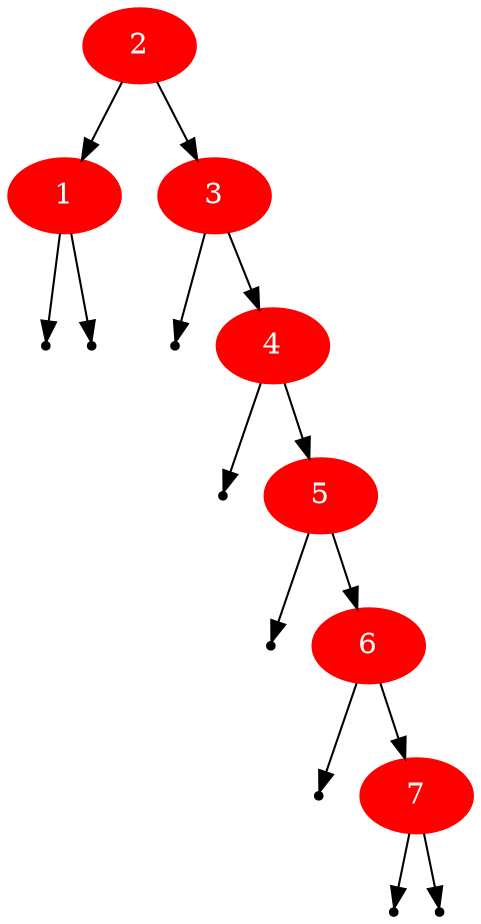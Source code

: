 digraph G {
node [style=filled, fontcolor=white];2 [color=red];
1 [color=red];
null0[shape=point]
1 -> null0;
null1[shape=point]
1 -> null1;
2 -> 1;
3 [color=red];
null2[shape=point]
3 -> null2;
4 [color=red];
null3[shape=point]
4 -> null3;
5 [color=red];
null4[shape=point]
5 -> null4;
6 [color=red];
null5[shape=point]
6 -> null5;
7 [color=red];
null6[shape=point]
7 -> null6;
null7[shape=point]
7 -> null7;
6 -> 7;
5 -> 6;
4 -> 5;
3 -> 4;
2 -> 3;
}
